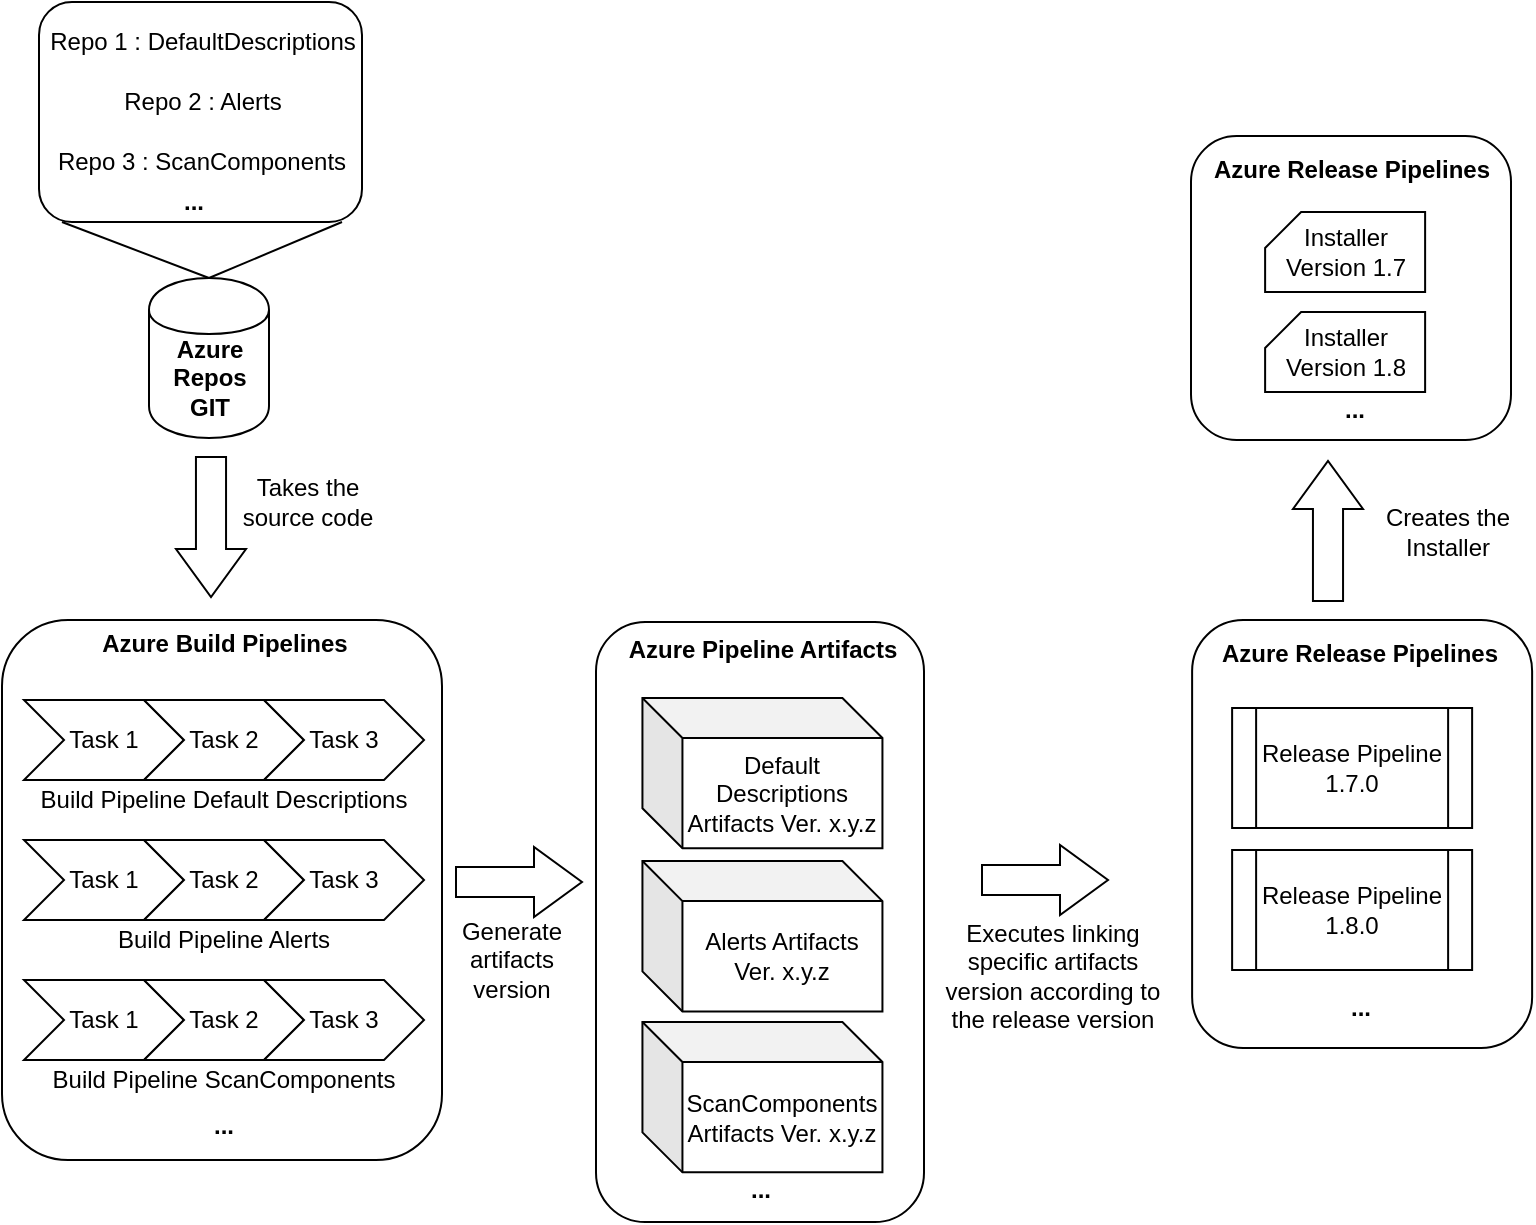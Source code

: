 <mxfile version="12.7.2" type="device"><diagram id="INLqO6R7_BL8sf-gX-WU" name="Page-1"><mxGraphModel dx="1168" dy="718" grid="1" gridSize="10" guides="1" tooltips="1" connect="1" arrows="1" fold="1" page="1" pageScale="1" pageWidth="850" pageHeight="1100" math="0" shadow="0"><root><mxCell id="0"/><mxCell id="1" parent="0"/><mxCell id="zyCTfMHzchUAXmYVKAoy-11" value="" style="shape=cylinder;whiteSpace=wrap;html=1;boundedLbl=1;backgroundOutline=1;" parent="1" vertex="1"><mxGeometry x="123.5" y="148" width="60" height="80" as="geometry"/></mxCell><mxCell id="zyCTfMHzchUAXmYVKAoy-8" value="Azure Repos&lt;br&gt;GIT" style="text;html=1;strokeColor=none;fillColor=none;align=center;verticalAlign=middle;whiteSpace=wrap;rounded=0;fontStyle=1" parent="1" vertex="1"><mxGeometry x="133.5" y="188" width="40" height="20" as="geometry"/></mxCell><mxCell id="zyCTfMHzchUAXmYVKAoy-12" value="" style="html=1;shadow=0;dashed=0;align=center;verticalAlign=middle;shape=mxgraph.arrows2.arrow;dy=0.57;dx=24;notch=0;rotation=90;" parent="1" vertex="1"><mxGeometry x="119.5" y="255" width="70" height="35" as="geometry"/></mxCell><mxCell id="zyCTfMHzchUAXmYVKAoy-13" value="" style="rounded=1;whiteSpace=wrap;html=1;" parent="1" vertex="1"><mxGeometry x="68.5" y="10" width="161.5" height="110" as="geometry"/></mxCell><mxCell id="zyCTfMHzchUAXmYVKAoy-14" value="Repo 1 : DefaultDescriptions" style="text;html=1;strokeColor=none;fillColor=none;align=center;verticalAlign=middle;whiteSpace=wrap;rounded=0;" parent="1" vertex="1"><mxGeometry x="67.5" y="20" width="164.5" height="20" as="geometry"/></mxCell><mxCell id="zyCTfMHzchUAXmYVKAoy-15" value="Repo 2 : Alerts" style="text;html=1;strokeColor=none;fillColor=none;align=center;verticalAlign=middle;whiteSpace=wrap;rounded=0;" parent="1" vertex="1"><mxGeometry x="67.5" y="50" width="164.5" height="20" as="geometry"/></mxCell><mxCell id="zyCTfMHzchUAXmYVKAoy-16" value="Repo 3 : ScanComponents" style="text;html=1;strokeColor=none;fillColor=none;align=center;verticalAlign=middle;whiteSpace=wrap;rounded=0;" parent="1" vertex="1"><mxGeometry x="66.5" y="80" width="165.5" height="20" as="geometry"/></mxCell><mxCell id="zyCTfMHzchUAXmYVKAoy-80" value="" style="html=1;shadow=0;dashed=0;align=center;verticalAlign=middle;shape=mxgraph.arrows2.arrow;dy=0.57;dx=24;notch=0;" parent="1" vertex="1"><mxGeometry x="277" y="432.5" width="63" height="35" as="geometry"/></mxCell><mxCell id="zyCTfMHzchUAXmYVKAoy-83" value="" style="group" parent="1" vertex="1" connectable="0"><mxGeometry x="351" y="320" width="200" height="300" as="geometry"/></mxCell><mxCell id="zyCTfMHzchUAXmYVKAoy-84" value="" style="rounded=1;whiteSpace=wrap;html=1;" parent="zyCTfMHzchUAXmYVKAoy-83" vertex="1"><mxGeometry x="-4" width="164" height="300" as="geometry"/></mxCell><mxCell id="zyCTfMHzchUAXmYVKAoy-85" value="Azure Pipeline Artifacts" style="text;html=1;strokeColor=none;fillColor=none;align=center;verticalAlign=middle;whiteSpace=wrap;rounded=0;fontStyle=1" parent="zyCTfMHzchUAXmYVKAoy-83" vertex="1"><mxGeometry x="7.61" y="5.464" width="143.22" height="17.741" as="geometry"/></mxCell><mxCell id="zyCTfMHzchUAXmYVKAoy-94" value="&lt;b&gt;...&lt;/b&gt;" style="text;html=1;strokeColor=none;fillColor=none;align=center;verticalAlign=middle;whiteSpace=wrap;rounded=0;" parent="zyCTfMHzchUAXmYVKAoy-83" vertex="1"><mxGeometry x="-5.525" y="273.593" width="169.492" height="21.481" as="geometry"/></mxCell><mxCell id="zyCTfMHzchUAXmYVKAoy-86" value="Alerts Artifacts Ver. x.y.z" style="shape=cube;whiteSpace=wrap;html=1;boundedLbl=1;backgroundOutline=1;darkOpacity=0.05;darkOpacity2=0.1;" parent="zyCTfMHzchUAXmYVKAoy-83" vertex="1"><mxGeometry x="19.22" y="119.519" width="120" height="75.185" as="geometry"/></mxCell><mxCell id="zyCTfMHzchUAXmYVKAoy-89" value="Default Descriptions Artifacts Ver. x.y.z" style="shape=cube;whiteSpace=wrap;html=1;boundedLbl=1;backgroundOutline=1;darkOpacity=0.05;darkOpacity2=0.1;" parent="zyCTfMHzchUAXmYVKAoy-83" vertex="1"><mxGeometry x="19.22" y="37.963" width="120" height="75.185" as="geometry"/></mxCell><mxCell id="zyCTfMHzchUAXmYVKAoy-90" value="ScanComponents Artifacts Ver. x.y.z" style="shape=cube;whiteSpace=wrap;html=1;boundedLbl=1;backgroundOutline=1;darkOpacity=0.05;darkOpacity2=0.1;" parent="zyCTfMHzchUAXmYVKAoy-83" vertex="1"><mxGeometry x="19.22" y="200.0" width="120" height="75.185" as="geometry"/></mxCell><mxCell id="zyCTfMHzchUAXmYVKAoy-93" value="&lt;b&gt;...&lt;/b&gt;" style="text;html=1;strokeColor=none;fillColor=none;align=center;verticalAlign=middle;whiteSpace=wrap;rounded=0;" parent="1" vertex="1"><mxGeometry x="95.5" y="100" width="100" height="20" as="geometry"/></mxCell><mxCell id="zyCTfMHzchUAXmYVKAoy-95" value="Takes the source code" style="text;html=1;strokeColor=none;fillColor=none;align=center;verticalAlign=middle;whiteSpace=wrap;rounded=0;" parent="1" vertex="1"><mxGeometry x="168" y="250" width="70" height="20" as="geometry"/></mxCell><mxCell id="zyCTfMHzchUAXmYVKAoy-96" value="Generate&lt;br&gt;artifacts version" style="text;html=1;strokeColor=none;fillColor=none;align=center;verticalAlign=middle;whiteSpace=wrap;rounded=0;" parent="1" vertex="1"><mxGeometry x="270" y="479" width="70" height="20" as="geometry"/></mxCell><mxCell id="zyCTfMHzchUAXmYVKAoy-36" value="" style="rounded=1;whiteSpace=wrap;html=1;" parent="1" vertex="1"><mxGeometry x="50" y="319" width="220" height="270" as="geometry"/></mxCell><mxCell id="zyCTfMHzchUAXmYVKAoy-9" value="Azure Build Pipelines" style="text;html=1;strokeColor=none;fillColor=none;align=center;verticalAlign=middle;whiteSpace=wrap;rounded=0;fontStyle=1" parent="1" vertex="1"><mxGeometry x="76.5" y="323.711" width="169.0" height="15.294" as="geometry"/></mxCell><mxCell id="zyCTfMHzchUAXmYVKAoy-64" value="Task 1" style="shape=step;perimeter=stepPerimeter;whiteSpace=wrap;html=1;fixedSize=1;" parent="1" vertex="1"><mxGeometry x="61" y="359" width="80" height="40" as="geometry"/></mxCell><mxCell id="zyCTfMHzchUAXmYVKAoy-68" value="Task 2" style="shape=step;perimeter=stepPerimeter;whiteSpace=wrap;html=1;fixedSize=1;" parent="1" vertex="1"><mxGeometry x="121" y="359" width="80" height="40" as="geometry"/></mxCell><mxCell id="zyCTfMHzchUAXmYVKAoy-70" value="Task 3" style="shape=step;perimeter=stepPerimeter;whiteSpace=wrap;html=1;fixedSize=1;" parent="1" vertex="1"><mxGeometry x="181" y="359" width="80" height="40" as="geometry"/></mxCell><mxCell id="zyCTfMHzchUAXmYVKAoy-71" value="Task 1" style="shape=step;perimeter=stepPerimeter;whiteSpace=wrap;html=1;fixedSize=1;" parent="1" vertex="1"><mxGeometry x="61" y="429" width="80" height="40" as="geometry"/></mxCell><mxCell id="zyCTfMHzchUAXmYVKAoy-72" value="Task 2" style="shape=step;perimeter=stepPerimeter;whiteSpace=wrap;html=1;fixedSize=1;" parent="1" vertex="1"><mxGeometry x="121" y="429" width="80" height="40" as="geometry"/></mxCell><mxCell id="zyCTfMHzchUAXmYVKAoy-73" value="Task 3" style="shape=step;perimeter=stepPerimeter;whiteSpace=wrap;html=1;fixedSize=1;" parent="1" vertex="1"><mxGeometry x="181" y="429" width="80" height="40" as="geometry"/></mxCell><mxCell id="zyCTfMHzchUAXmYVKAoy-74" value="Task 1" style="shape=step;perimeter=stepPerimeter;whiteSpace=wrap;html=1;fixedSize=1;" parent="1" vertex="1"><mxGeometry x="61" y="499" width="80" height="40" as="geometry"/></mxCell><mxCell id="zyCTfMHzchUAXmYVKAoy-75" value="Task 2" style="shape=step;perimeter=stepPerimeter;whiteSpace=wrap;html=1;fixedSize=1;" parent="1" vertex="1"><mxGeometry x="121" y="499" width="80" height="40" as="geometry"/></mxCell><mxCell id="zyCTfMHzchUAXmYVKAoy-76" value="Task 3" style="shape=step;perimeter=stepPerimeter;whiteSpace=wrap;html=1;fixedSize=1;" parent="1" vertex="1"><mxGeometry x="181" y="499" width="80" height="40" as="geometry"/></mxCell><mxCell id="zyCTfMHzchUAXmYVKAoy-77" value="Build Pipeline Default Descriptions" style="text;html=1;strokeColor=none;fillColor=none;align=center;verticalAlign=middle;whiteSpace=wrap;rounded=0;" parent="1" vertex="1"><mxGeometry x="61" y="399" width="200" height="20" as="geometry"/></mxCell><mxCell id="zyCTfMHzchUAXmYVKAoy-78" value="Build Pipeline ScanComponents" style="text;html=1;strokeColor=none;fillColor=none;align=center;verticalAlign=middle;whiteSpace=wrap;rounded=0;" parent="1" vertex="1"><mxGeometry x="61" y="539" width="200" height="20" as="geometry"/></mxCell><mxCell id="zyCTfMHzchUAXmYVKAoy-79" value="Build Pipeline Alerts" style="text;html=1;strokeColor=none;fillColor=none;align=center;verticalAlign=middle;whiteSpace=wrap;rounded=0;" parent="1" vertex="1"><mxGeometry x="61" y="469" width="200" height="20" as="geometry"/></mxCell><mxCell id="zyCTfMHzchUAXmYVKAoy-92" value="&lt;b&gt;...&lt;/b&gt;" style="text;html=1;strokeColor=none;fillColor=none;align=center;verticalAlign=middle;whiteSpace=wrap;rounded=0;" parent="1" vertex="1"><mxGeometry x="61" y="562" width="200" height="20" as="geometry"/></mxCell><mxCell id="zyCTfMHzchUAXmYVKAoy-99" value="" style="endArrow=none;html=1;exitX=0.5;exitY=0;exitDx=0;exitDy=0;" parent="1" source="zyCTfMHzchUAXmYVKAoy-11" edge="1"><mxGeometry width="50" height="50" relative="1" as="geometry"><mxPoint x="45.5" y="670" as="sourcePoint"/><mxPoint x="220" y="120" as="targetPoint"/></mxGeometry></mxCell><mxCell id="zyCTfMHzchUAXmYVKAoy-100" value="" style="endArrow=none;html=1;exitX=0.5;exitY=0;exitDx=0;exitDy=0;" parent="1" source="zyCTfMHzchUAXmYVKAoy-11" edge="1"><mxGeometry width="50" height="50" relative="1" as="geometry"><mxPoint x="163.5" y="160" as="sourcePoint"/><mxPoint x="80" y="120" as="targetPoint"/></mxGeometry></mxCell><mxCell id="zyCTfMHzchUAXmYVKAoy-104" value="" style="html=1;shadow=0;dashed=0;align=center;verticalAlign=middle;shape=mxgraph.arrows2.arrow;dy=0.57;dx=24;notch=0;" parent="1" vertex="1"><mxGeometry x="540" y="431.5" width="63" height="35" as="geometry"/></mxCell><mxCell id="zyCTfMHzchUAXmYVKAoy-105" value="Executes linking specific artifacts version according to the release version" style="text;html=1;strokeColor=none;fillColor=none;align=center;verticalAlign=middle;whiteSpace=wrap;rounded=0;" parent="1" vertex="1"><mxGeometry x="510.53" y="487" width="129.47" height="20" as="geometry"/></mxCell><mxCell id="zyCTfMHzchUAXmYVKAoy-111" value="" style="rounded=1;whiteSpace=wrap;html=1;" parent="1" vertex="1"><mxGeometry x="645.06" y="319" width="170" height="214" as="geometry"/></mxCell><mxCell id="zyCTfMHzchUAXmYVKAoy-113" value="Azure Release Pipelines" style="text;html=1;strokeColor=none;fillColor=none;align=center;verticalAlign=middle;whiteSpace=wrap;rounded=0;fontStyle=1" parent="1" vertex="1"><mxGeometry x="653.45" y="326.71" width="151.61" height="17.74" as="geometry"/></mxCell><mxCell id="zyCTfMHzchUAXmYVKAoy-114" value="Release Pipeline 1.7.0" style="shape=process;whiteSpace=wrap;html=1;backgroundOutline=1;" parent="1" vertex="1"><mxGeometry x="665.06" y="363" width="120" height="60" as="geometry"/></mxCell><mxCell id="zyCTfMHzchUAXmYVKAoy-117" value="Release Pipeline 1.8.0" style="shape=process;whiteSpace=wrap;html=1;backgroundOutline=1;" parent="1" vertex="1"><mxGeometry x="665.06" y="434" width="120" height="60" as="geometry"/></mxCell><mxCell id="zyCTfMHzchUAXmYVKAoy-120" value="&lt;b&gt;...&lt;/b&gt;" style="text;html=1;strokeColor=none;fillColor=none;align=center;verticalAlign=middle;whiteSpace=wrap;rounded=0;" parent="1" vertex="1"><mxGeometry x="644.505" y="502.003" width="169.492" height="21.481" as="geometry"/></mxCell><mxCell id="zyCTfMHzchUAXmYVKAoy-121" value="" style="html=1;shadow=0;dashed=0;align=center;verticalAlign=middle;shape=mxgraph.arrows2.arrow;dy=0.57;dx=24;notch=0;rotation=-90;" parent="1" vertex="1"><mxGeometry x="678" y="257" width="70" height="35" as="geometry"/></mxCell><mxCell id="zyCTfMHzchUAXmYVKAoy-122" value="Creates the Installer" style="text;html=1;strokeColor=none;fillColor=none;align=center;verticalAlign=middle;whiteSpace=wrap;rounded=0;" parent="1" vertex="1"><mxGeometry x="737.5" y="264.5" width="70" height="20" as="geometry"/></mxCell><mxCell id="zyCTfMHzchUAXmYVKAoy-123" value="" style="rounded=1;whiteSpace=wrap;html=1;" parent="1" vertex="1"><mxGeometry x="644.5" y="77" width="160" height="152" as="geometry"/></mxCell><mxCell id="zyCTfMHzchUAXmYVKAoy-124" value="Azure Release Pipelines" style="text;html=1;strokeColor=none;fillColor=none;align=center;verticalAlign=middle;whiteSpace=wrap;rounded=0;fontStyle=1" parent="1" vertex="1"><mxGeometry x="648.89" y="84.71" width="151.61" height="17.74" as="geometry"/></mxCell><mxCell id="zyCTfMHzchUAXmYVKAoy-131" value="Installer Version 1.7" style="shape=card;whiteSpace=wrap;html=1;size=18;" parent="1" vertex="1"><mxGeometry x="681.56" y="115" width="80" height="40" as="geometry"/></mxCell><mxCell id="zyCTfMHzchUAXmYVKAoy-132" value="Installer Version 1.8" style="shape=card;whiteSpace=wrap;html=1;size=18;" parent="1" vertex="1"><mxGeometry x="681.56" y="165" width="80" height="40" as="geometry"/></mxCell><mxCell id="zyCTfMHzchUAXmYVKAoy-133" value="&lt;b&gt;...&lt;/b&gt;" style="text;html=1;strokeColor=none;fillColor=none;align=center;verticalAlign=middle;whiteSpace=wrap;rounded=0;" parent="1" vertex="1"><mxGeometry x="641.75" y="204.52" width="169.49" height="19.48" as="geometry"/></mxCell></root></mxGraphModel></diagram></mxfile>